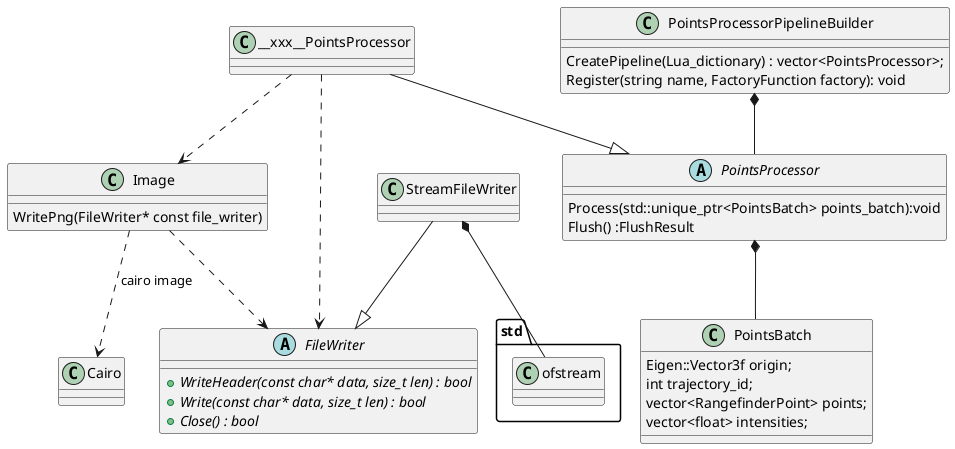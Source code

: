 
@startuml


/' Objects '/

abstract class FileWriter {
    +{abstract} WriteHeader(const char* data, size_t len) : bool
    +{abstract} Write(const char* data, size_t len) : bool
    +{abstract} Close() : bool
}

class Image{
    WritePng(FileWriter* const file_writer)
}

class PointsBatch {
    Eigen::Vector3f origin;
    int trajectory_id;
    vector<RangefinderPoint> points;
    vector<float> intensities;
}

abstract class PointsProcessor {
    Process(std::unique_ptr<PointsBatch> points_batch):void
    Flush() :FlushResult
}

class PointsProcessorPipelineBuilder {
      CreatePipeline(Lua_dictionary) : vector<PointsProcessor>;
      Register(string name, FactoryFunction factory): void 

}





' 继承 son --|> father

__xxx__PointsProcessor --|> PointsProcessor
StreamFileWriter --|> FileWriter
'


' 接口实现 driver ..|> driverinterface

'



' 聚合 Car *-- Engine , strong lifecycle,week : o--
PointsProcessor  *-- PointsBatch
StreamFileWriter *-- std.ofstream
PointsProcessorPipelineBuilder *-- PointsProcessor

' 依赖 Dependency  Car --> GPS strong,week:..>
Image ..> Cairo : cairo image
Image ..> FileWriter
__xxx__PointsProcessor ..> Image
__xxx__PointsProcessor ..> FileWriter


/' Nested objects '/



@enduml

